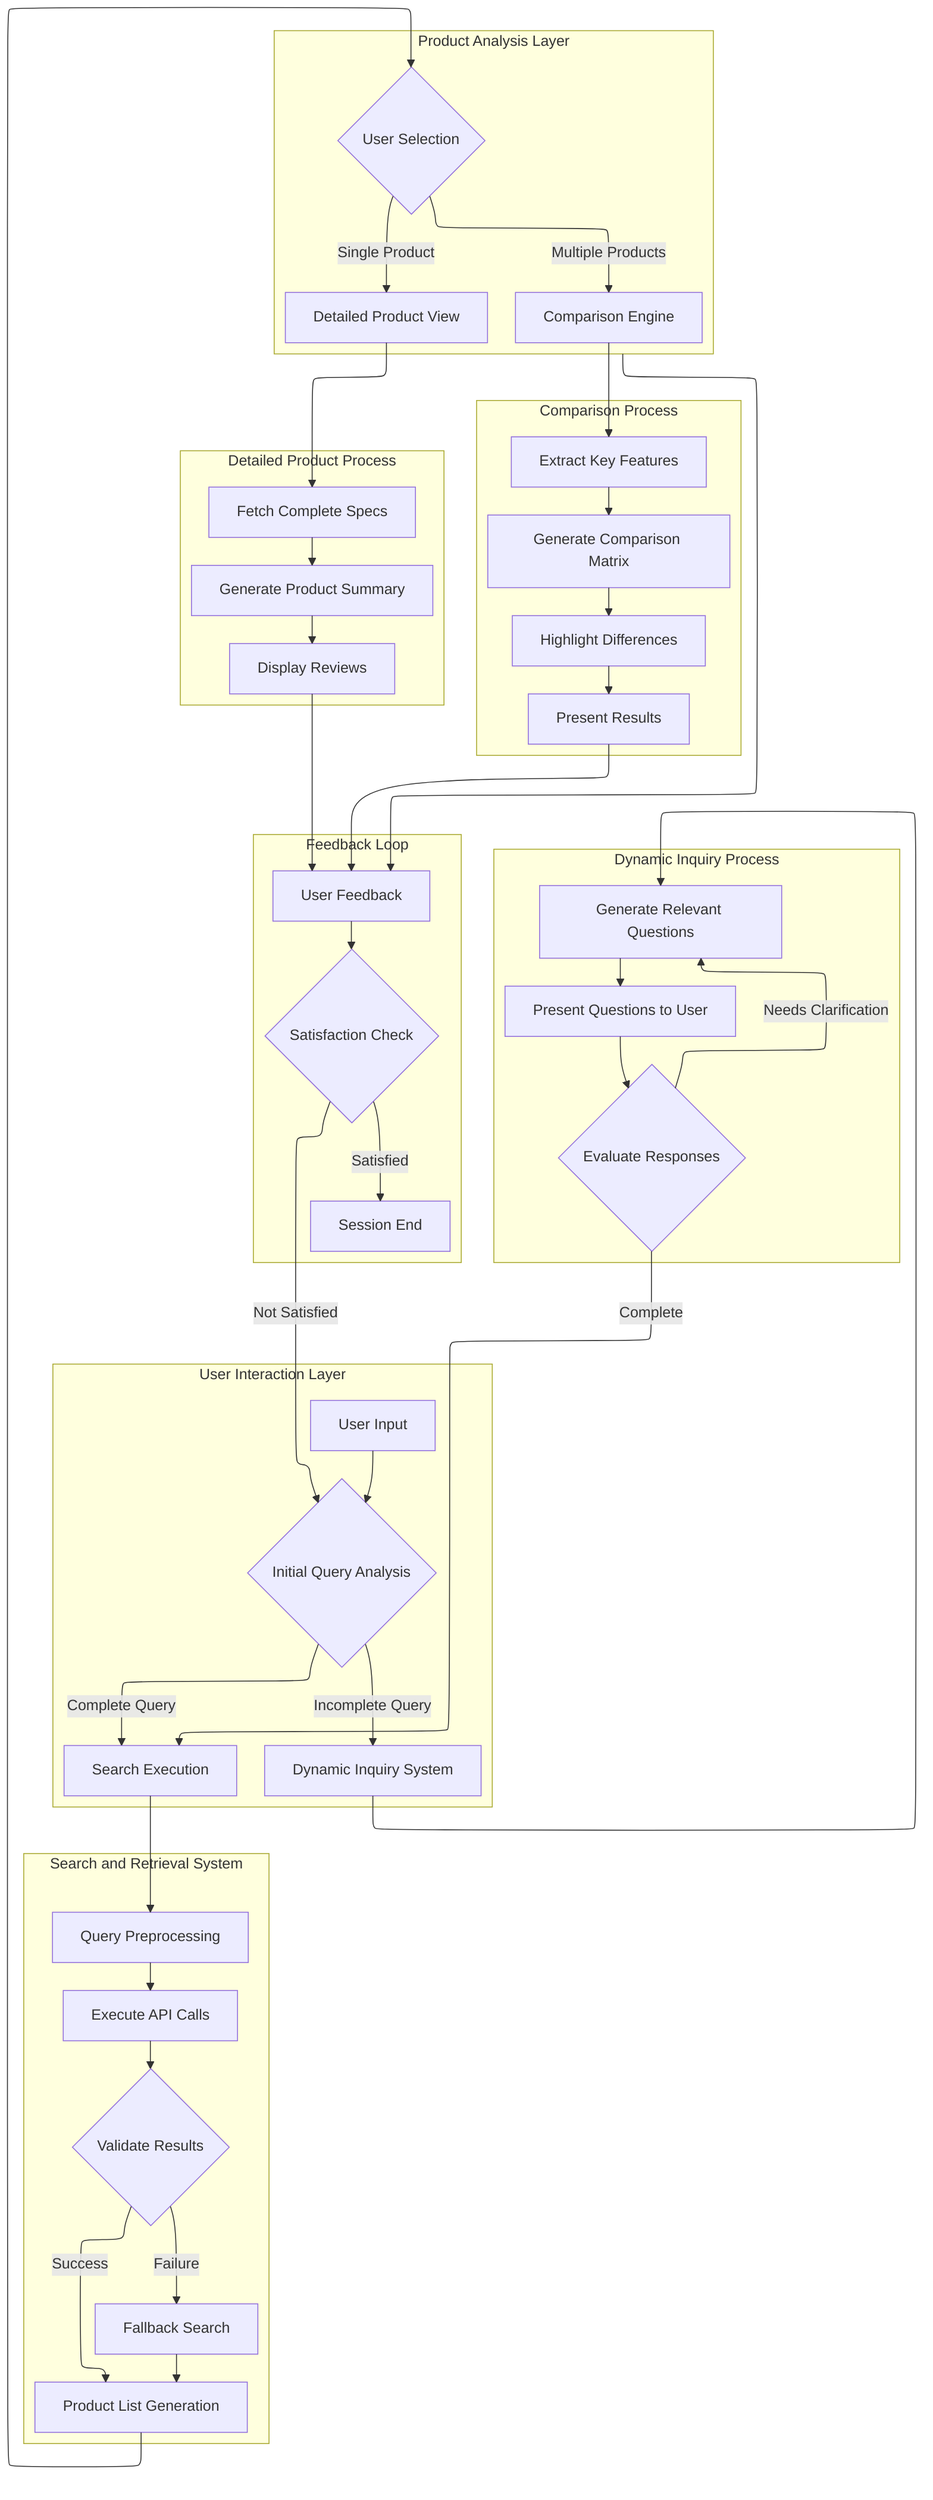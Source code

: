 ---
config:
  layout: elk
---
flowchart TD
 subgraph UserInteraction["User Interaction Layer"]
        B{"Initial Query Analysis"}
        A["User Input"]
        D["Search Execution"]
        C["Dynamic Inquiry System"]
  end
 subgraph DynamicInquiry["Dynamic Inquiry Process"]
        C1["Generate Relevant Questions"]
        C2["Present Questions to User"]
        C3{"Evaluate Responses"}
  end
 subgraph SearchSystem["Search and Retrieval System"]
        D1["Query Preprocessing"]
        D2["Execute API Calls"]
        D3{"Validate Results"}
        E["Product List Generation"]
        D4["Fallback Search"]
  end
 subgraph ProductAnalysis["Product Analysis Layer"]
        E1{"User Selection"}
        F["Detailed Product View"]
        G["Comparison Engine"]
  end
 subgraph ComparisonEngine["Comparison Process"]
        G1["Extract Key Features"]
        G2["Generate Comparison Matrix"]
        G3["Highlight Differences"]
        G4["Present Results"]
  end
 subgraph DetailedView["Detailed Product Process"]
        F1["Fetch Complete Specs"]
        F2["Generate Product Summary"]
        F3["Display Reviews"]
  end
 subgraph UserFeedback["Feedback Loop"]
        H1{"Satisfaction Check"}
        H["User Feedback"]
        I["Session End"]
  end
    A --> B
    B -- Complete Query --> D
    B -- Incomplete Query --> C
    C --> C1
    C1 --> C2
    C2 --> C3
    C3 -- Complete --> D
    C3 -- Needs Clarification --> C1
    D --> D1
    D1 --> D2
    D2 --> D3
    D3 -- Success --> E
    D3 -- Failure --> D4
    D4 --> E
    E --> E1
    E1 -- Single Product --> F
    E1 -- Multiple Products --> G
    G --> G1
    G1 --> G2
    G2 --> G3
    G3 --> G4
    F --> F1
    F1 --> F2
    F2 --> F3
    H --> H1
    H1 -- Satisfied --> I
    H1 -- Not Satisfied --> B
    ProductAnalysis --> H
    F3 --> H
    G4 --> H